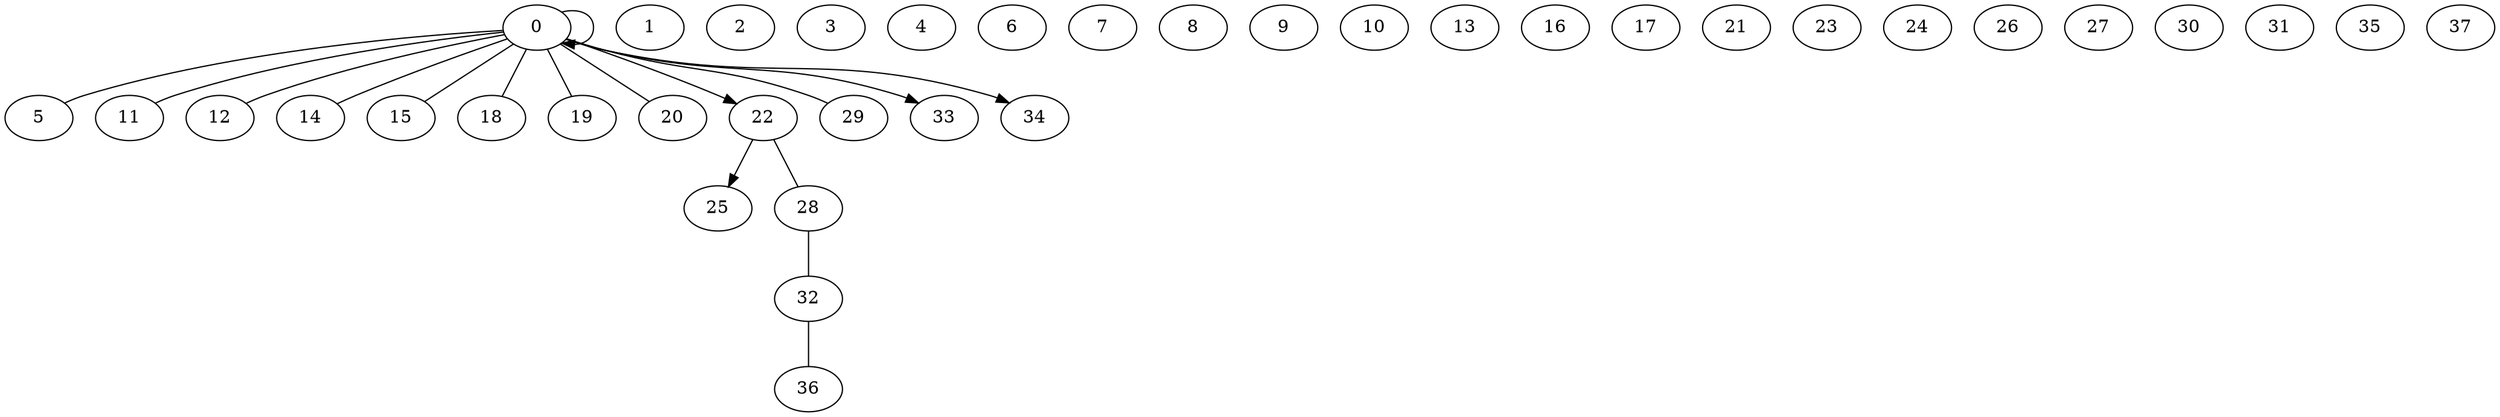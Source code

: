 /* Created by igraph @VERSION@ */
digraph {
  0 [
    name=MS8418
  ];
  1 [
    name=MS14417
  ];
  2 [
    name=MS14431
  ];
  3 [
    name=MS14430
  ];
  4 [
    name=MS14397
  ];
  5 [
    name=MS8411
  ];
  6 [
    name=MS8412
  ];
  7 [
    name=MS8414
  ];
  8 [
    name=MS14402
  ];
  9 [
    name=MS8409
  ];
  10 [
    name=MS8410
  ];
  11 [
    name=MS8422
  ];
  12 [
    name=MS8413
  ];
  13 [
    name=MS14393
  ];
  14 [
    name=MS8419
  ];
  15 [
    name=MS8437
  ];
  16 [
    name=MS8436
  ];
  17 [
    name=MS8440
  ];
  18 [
    name=MS8441
  ];
  19 [
    name=MS8442
  ];
  20 [
    name=MS14388
  ];

  21 [
    name=MS14407
  ];
   22 [
    name=MS14410
  ];
   23 [
    name=MS14413
  ];
   24 [
    name=MS14418
  ];
   25 [
    name=MS14409
  ];
   26 [
    name=MS14414
  ];
   27 [
    name=MS14419
  ];
   28 [
    name=MS14420
  ];
 29 [
    name=MS14421
  ];
 30 [
    name=MS14422
  ];
 31 [
    name=MS14423
  ];
 32 [
    name=MS14426
  ];
 33 [
    name=MS14428
  ];
 34 [
    name=MS14429
  ];
 35 [
    name=MS14427
  ];
 36 [
    name=MS14432
  ];
 37 [
    name=MS14433
  ];

  //subgraph= 6 patients
  subgraph P1 {
    label="P1";
    0; 1; 2; 3; 4; 7; 8; 13; 21; 23; 24;
  }

  subgraph P2 {
    label="P2";
    5; 6; 9; 10; 
  }

  subgraph P3 {
    label="P3";
    11; 
  }

  subgraph P4 {
    label="P4";
    12; 
  }

  subgraph P5 {
    label="P5";
    14; 
  }

  subgraph P6 {
    label="P6";
    15; 16; 17;
  }

  subgraph P7 {
    label="P7";
    19; 
  }

  subgraph P8 {
    label="P8";
    18; 
  }

  subgraph P9 {
    label="P9";
    20; 
  }

  subgraph P10 {
    label="P10";
    22; 26; 27; 30; 
  }

  subgraph P11 {
    label="P11";
    25; 
  }
  
  subgraph P12 {
    label="P12";
    29; 
  }

  subgraph P13 {
    label="P13";
    28; 31; 35;
  }

  subgraph P14 {
    label="P14";
    32; 
  }

  subgraph P15 {
    label="P15";
    34; 
  }

  subgraph P16 {
    label="P16";
    33; 37;
  }

  subgraph P17 {
    label="P17";
    36; 
  }

  //P1 to P2= 2
  0 -> 5 [
    dir=none
    ltail=P1
    lhead=P2
  ];

  //P1 to P6= 2
  0 -> 15 [
    dir=none
    ltail=P1
    lhead=P6
  ];
  
  //P1 to P1= 2CR, 1KP
  0 -> 0 [
    dir=forward
    ltail=P1
    lhead=P1
  ];
  
  //P1 to P3= 1
  0 -> 11 [
    dir=none
    ltail=P1
    lhead=P3
  ];

  //P1 to P8= 1
  0 -> 18 [
    dir=none
    ltail=P1
    lhead=P8
  ];

  //P1 to P9= 1
  0 -> 20 [
    dir=none
    ltail=P1
    lhead=P9
  ];

  //P1 to P4= 1
  0 -> 12 [
    dir=none
    ltail=P1
    lhead=P4
  ];

  //P1 to P5= 1
  0 -> 14 [
    dir=none
    ltail=P1
    lhead=P5
  ];

  //P1 to P7= 1
  0 -> 19 [
    dir=none
    ltail=P1
    lhead=P7
  ];

  //P1 to P15= 1
  0 -> 34 [
    dir=forward
    ltail=P1
    lhead=P15
  ];

  //P1 to P16= 2
  0 -> 33 [
    dir=forward
    ltail=P1
    lhead=P16
  ];
  
  //P1 to P12= 1
    0 -> 29 [
    dir=none
    ltail=P1
    lhead=P12
  ];

  //P1 to P10= 2
  0 -> 22 [
    dir=forward
    ltail=P1
    lhead=P10
  ];

  //P10 to P11
  22 -> 25 [
    dir=forward
    ltail=P10
    lhead=P11
  ];

  //P10 to P13
  22 -> 28 [
    dir=none
    ltail=P10
    lhead=P13
  ];

  //P13 to P14
  28 -> 32 [
    dir=none
    ltail=P13
    lhead=P14
  ];

  //P14 to P17
  32 -> 36 [
    dir=none,
    ltail=P14
    lhead=P17
  ];
}
